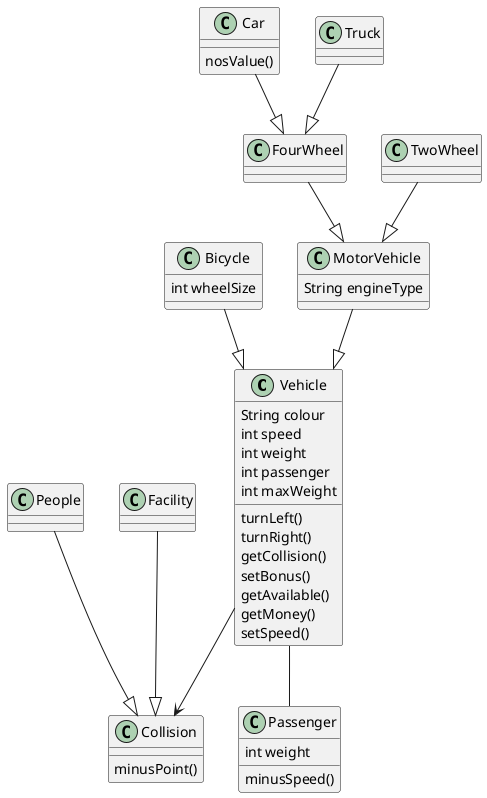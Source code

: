 @startuml
Vehicle : String colour
Vehicle : int speed
Vehicle : int weight
Vehicle : int passenger
Vehicle : int maxWeight
Vehicle : turnLeft()
Vehicle : turnRight()
Vehicle : getCollision()
Vehicle : setBonus()
Vehicle : getAvailable()
Vehicle : getMoney()
Vehicle : setSpeed()
Passenger : int weight
Passenger : minusSpeed()
Bicycle : int wheelSize
MotorVehicle : String engineType
Collision : minusPoint()
Car : nosValue()
FourWheel --|> MotorVehicle
Truck --|> FourWheel
Car --|> FourWheel
TwoWheel --|> MotorVehicle
Bicycle --|> Vehicle
Vehicle -- Passenger
MotorVehicle --|> Vehicle
People --|> Collision
Facility --|> Collision
Vehicle --> Collision
@enduml
